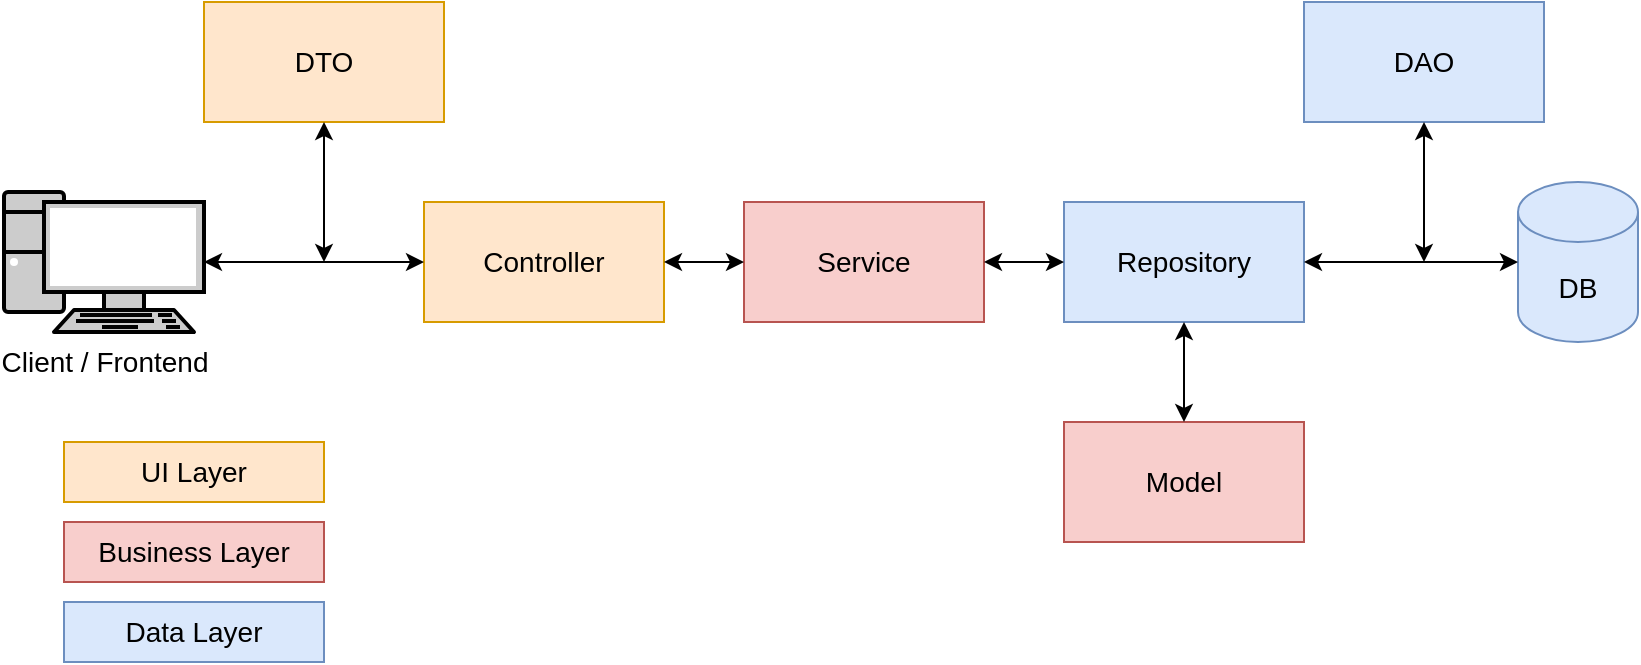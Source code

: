 <mxfile version="18.0.4" type="device"><diagram id="XhzNHSuVkOPo0Uu2TsME" name="Architecture Spring"><mxGraphModel dx="2062" dy="1217" grid="1" gridSize="10" guides="1" tooltips="1" connect="1" arrows="1" fold="1" page="1" pageScale="1" pageWidth="827" pageHeight="1169" math="0" shadow="0"><root><mxCell id="0"/><mxCell id="1" parent="0"/><mxCell id="eK7f1ou33tJLgVjqzxmD-2" value="Controller" style="rounded=0;whiteSpace=wrap;html=1;fillColor=#ffe6cc;strokeColor=#d79b00;fontSize=14;" parent="1" vertex="1"><mxGeometry x="215" y="100" width="120" height="60" as="geometry"/></mxCell><mxCell id="eK7f1ou33tJLgVjqzxmD-3" value="DTO" style="rounded=0;whiteSpace=wrap;html=1;fillColor=#ffe6cc;strokeColor=#d79b00;fontSize=14;" parent="1" vertex="1"><mxGeometry x="105" width="120" height="60" as="geometry"/></mxCell><mxCell id="eK7f1ou33tJLgVjqzxmD-4" value="Service" style="rounded=0;whiteSpace=wrap;html=1;fillColor=#f8cecc;strokeColor=#b85450;fontSize=14;" parent="1" vertex="1"><mxGeometry x="375" y="100" width="120" height="60" as="geometry"/></mxCell><mxCell id="eK7f1ou33tJLgVjqzxmD-5" value="Repository" style="rounded=0;whiteSpace=wrap;html=1;fillColor=#dae8fc;strokeColor=#6c8ebf;fontSize=14;" parent="1" vertex="1"><mxGeometry x="535" y="100" width="120" height="60" as="geometry"/></mxCell><mxCell id="eK7f1ou33tJLgVjqzxmD-6" value="DAO" style="rounded=0;whiteSpace=wrap;html=1;fillColor=#dae8fc;strokeColor=#6c8ebf;fontSize=14;" parent="1" vertex="1"><mxGeometry x="655" width="120" height="60" as="geometry"/></mxCell><mxCell id="eK7f1ou33tJLgVjqzxmD-7" value="DB" style="shape=cylinder3;whiteSpace=wrap;html=1;boundedLbl=1;backgroundOutline=1;size=15;fillColor=#dae8fc;strokeColor=#6c8ebf;fontSize=14;" parent="1" vertex="1"><mxGeometry x="762" y="90" width="60" height="80" as="geometry"/></mxCell><mxCell id="eK7f1ou33tJLgVjqzxmD-16" value="" style="endArrow=classic;startArrow=classic;html=1;rounded=0;strokeColor=#000000;fillColor=#000000;entryX=0.5;entryY=1;entryDx=0;entryDy=0;" parent="1" target="eK7f1ou33tJLgVjqzxmD-3" edge="1"><mxGeometry width="50" height="50" relative="1" as="geometry"><mxPoint x="165" y="130" as="sourcePoint"/><mxPoint x="345" y="-40" as="targetPoint"/></mxGeometry></mxCell><mxCell id="eK7f1ou33tJLgVjqzxmD-17" value="" style="endArrow=classic;startArrow=classic;html=1;rounded=0;strokeColor=#000000;fillColor=#000000;entryX=0;entryY=0.5;entryDx=0;entryDy=0;" parent="1" source="s1-79UuAQpgsjr7xnip9-1" target="eK7f1ou33tJLgVjqzxmD-2" edge="1"><mxGeometry width="50" height="50" relative="1" as="geometry"><mxPoint x="115" y="130" as="sourcePoint"/><mxPoint x="175" y="70" as="targetPoint"/></mxGeometry></mxCell><mxCell id="eK7f1ou33tJLgVjqzxmD-18" value="" style="endArrow=classic;startArrow=classic;html=1;rounded=0;strokeColor=#000000;fillColor=#000000;entryX=0.5;entryY=1;entryDx=0;entryDy=0;" parent="1" target="eK7f1ou33tJLgVjqzxmD-6" edge="1"><mxGeometry width="50" height="50" relative="1" as="geometry"><mxPoint x="715" y="130" as="sourcePoint"/><mxPoint x="705" y="170" as="targetPoint"/></mxGeometry></mxCell><mxCell id="eK7f1ou33tJLgVjqzxmD-19" value="" style="endArrow=classic;startArrow=classic;html=1;rounded=0;strokeColor=#000000;fillColor=#000000;entryX=0;entryY=0.5;entryDx=0;entryDy=0;exitX=1;exitY=0.5;exitDx=0;exitDy=0;" parent="1" source="eK7f1ou33tJLgVjqzxmD-4" target="eK7f1ou33tJLgVjqzxmD-5" edge="1"><mxGeometry width="50" height="50" relative="1" as="geometry"><mxPoint x="195" y="160" as="sourcePoint"/><mxPoint x="195" y="90" as="targetPoint"/></mxGeometry></mxCell><mxCell id="eK7f1ou33tJLgVjqzxmD-20" value="" style="endArrow=classic;startArrow=classic;html=1;rounded=0;strokeColor=#000000;fillColor=#000000;entryX=0;entryY=0.5;entryDx=0;entryDy=0;exitX=1;exitY=0.5;exitDx=0;exitDy=0;" parent="1" source="eK7f1ou33tJLgVjqzxmD-2" target="eK7f1ou33tJLgVjqzxmD-4" edge="1"><mxGeometry width="50" height="50" relative="1" as="geometry"><mxPoint x="205" y="170" as="sourcePoint"/><mxPoint x="205" y="100" as="targetPoint"/></mxGeometry></mxCell><mxCell id="eK7f1ou33tJLgVjqzxmD-21" value="" style="endArrow=classic;startArrow=classic;html=1;rounded=0;strokeColor=#000000;fillColor=#000000;entryX=0;entryY=0.5;entryDx=0;entryDy=0;entryPerimeter=0;exitX=1;exitY=0.5;exitDx=0;exitDy=0;" parent="1" source="eK7f1ou33tJLgVjqzxmD-5" target="eK7f1ou33tJLgVjqzxmD-7" edge="1"><mxGeometry width="50" height="50" relative="1" as="geometry"><mxPoint x="715" y="250" as="sourcePoint"/><mxPoint x="715" y="180" as="targetPoint"/></mxGeometry></mxCell><mxCell id="1RI3juvng66ncGCI-TJ7-1" value="Model" style="rounded=0;whiteSpace=wrap;html=1;fillColor=#f8cecc;strokeColor=#b85450;fontSize=14;" parent="1" vertex="1"><mxGeometry x="535" y="210" width="120" height="60" as="geometry"/></mxCell><mxCell id="1RI3juvng66ncGCI-TJ7-3" value="" style="endArrow=classic;startArrow=classic;html=1;rounded=0;strokeColor=#000000;fillColor=#000000;entryX=0.5;entryY=1;entryDx=0;entryDy=0;exitX=0.5;exitY=0;exitDx=0;exitDy=0;" parent="1" source="1RI3juvng66ncGCI-TJ7-1" target="eK7f1ou33tJLgVjqzxmD-5" edge="1"><mxGeometry width="50" height="50" relative="1" as="geometry"><mxPoint x="284.5" y="310" as="sourcePoint"/><mxPoint x="284.5" y="240" as="targetPoint"/></mxGeometry></mxCell><mxCell id="s1-79UuAQpgsjr7xnip9-1" value="Client / Frontend" style="fontColor=#000000;verticalAlign=top;verticalLabelPosition=bottom;labelPosition=center;align=center;html=1;outlineConnect=0;fillColor=#CCCCCC;strokeColor=#000000;gradientColor=none;gradientDirection=north;strokeWidth=2;shape=mxgraph.networks.pc;fontSize=14;" parent="1" vertex="1"><mxGeometry x="5" y="95" width="100" height="70" as="geometry"/></mxCell><mxCell id="kfWWqxcqESygmRil6v12-3" value="Business Layer" style="text;html=1;strokeColor=#b85450;fillColor=#f8cecc;align=center;verticalAlign=middle;whiteSpace=wrap;rounded=0;fontSize=14;" parent="1" vertex="1"><mxGeometry x="35" y="260" width="130" height="30" as="geometry"/></mxCell><mxCell id="kfWWqxcqESygmRil6v12-4" value="UI Layer" style="text;html=1;strokeColor=#d79b00;fillColor=#ffe6cc;align=center;verticalAlign=middle;whiteSpace=wrap;rounded=0;fontSize=14;" parent="1" vertex="1"><mxGeometry x="35" y="220" width="130" height="30" as="geometry"/></mxCell><mxCell id="kfWWqxcqESygmRil6v12-5" value="Data Layer" style="text;html=1;strokeColor=#6c8ebf;fillColor=#dae8fc;align=center;verticalAlign=middle;whiteSpace=wrap;rounded=0;fontSize=14;" parent="1" vertex="1"><mxGeometry x="35.0" y="300" width="130" height="30" as="geometry"/></mxCell></root></mxGraphModel></diagram></mxfile>